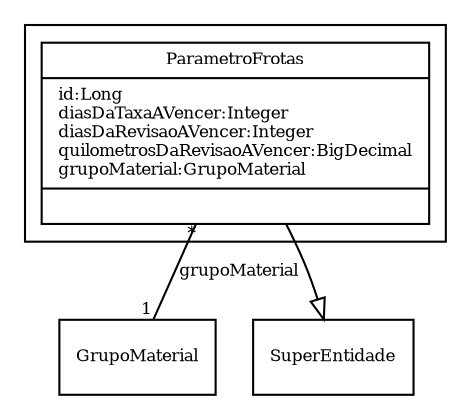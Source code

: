 digraph G{
fontname = "Times-Roman"
fontsize = 8

node [
        fontname = "Times-Roman"
        fontsize = 8
        shape = "record"
]

edge [
        fontname = "Times-Roman"
        fontsize = 8
]

subgraph clusterPARAMETROS_FROTA
{
ParametroFrotas [label = "{ParametroFrotas|id:Long\ldiasDaTaxaAVencer:Integer\ldiasDaRevisaoAVencer:Integer\lquilometrosDaRevisaoAVencer:BigDecimal\lgrupoMaterial:GrupoMaterial\l|\l}"]
}
edge [arrowhead = "none" headlabel = "1" taillabel = "*"] ParametroFrotas -> GrupoMaterial [label = "grupoMaterial"]
edge [ arrowhead = "empty" headlabel = "" taillabel = ""] ParametroFrotas -> SuperEntidade
}
